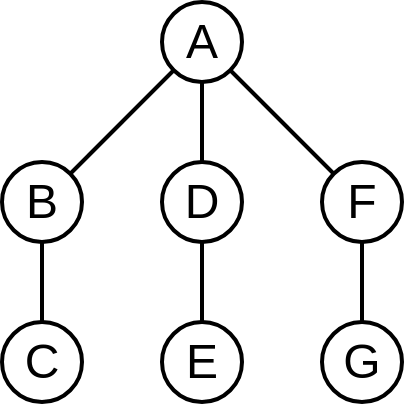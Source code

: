 <mxfile version="20.6.1" type="device"><diagram id="tiZLHhUu36Rx3rqqGRuS" name="ページ1"><mxGraphModel dx="716" dy="442" grid="1" gridSize="10" guides="1" tooltips="1" connect="1" arrows="1" fold="1" page="1" pageScale="1" pageWidth="1169" pageHeight="827" math="0" shadow="0"><root><mxCell id="0"/><mxCell id="1" parent="0"/><mxCell id="-aRMQwo9RHpSPP6S42vI-8" style="rounded=0;orthogonalLoop=1;jettySize=auto;html=1;endArrow=none;endFill=0;strokeWidth=2;" edge="1" parent="1" source="-aRMQwo9RHpSPP6S42vI-1" target="-aRMQwo9RHpSPP6S42vI-2"><mxGeometry relative="1" as="geometry"/></mxCell><mxCell id="-aRMQwo9RHpSPP6S42vI-1" value="&lt;font style=&quot;font-size: 24px;&quot;&gt;A&lt;/font&gt;" style="ellipse;whiteSpace=wrap;html=1;aspect=fixed;strokeWidth=2;" vertex="1" parent="1"><mxGeometry x="160" y="80" width="40" height="40" as="geometry"/></mxCell><mxCell id="-aRMQwo9RHpSPP6S42vI-9" style="edgeStyle=none;rounded=0;orthogonalLoop=1;jettySize=auto;html=1;strokeWidth=2;endArrow=none;endFill=0;fontSize=24;" edge="1" parent="1" source="-aRMQwo9RHpSPP6S42vI-2" target="-aRMQwo9RHpSPP6S42vI-3"><mxGeometry relative="1" as="geometry"/></mxCell><mxCell id="-aRMQwo9RHpSPP6S42vI-2" value="B" style="ellipse;whiteSpace=wrap;html=1;aspect=fixed;strokeWidth=2;fontSize=24;" vertex="1" parent="1"><mxGeometry x="80" y="160" width="40" height="40" as="geometry"/></mxCell><mxCell id="-aRMQwo9RHpSPP6S42vI-3" value="C" style="ellipse;whiteSpace=wrap;html=1;aspect=fixed;strokeWidth=2;fontSize=24;" vertex="1" parent="1"><mxGeometry x="80" y="240" width="40" height="40" as="geometry"/></mxCell><mxCell id="-aRMQwo9RHpSPP6S42vI-10" style="edgeStyle=none;rounded=0;orthogonalLoop=1;jettySize=auto;html=1;strokeWidth=2;endArrow=none;endFill=0;" edge="1" parent="1" source="-aRMQwo9RHpSPP6S42vI-4" target="-aRMQwo9RHpSPP6S42vI-1"><mxGeometry relative="1" as="geometry"/></mxCell><mxCell id="-aRMQwo9RHpSPP6S42vI-11" style="edgeStyle=none;rounded=0;orthogonalLoop=1;jettySize=auto;html=1;strokeWidth=2;endArrow=none;endFill=0;fontSize=24;" edge="1" parent="1" source="-aRMQwo9RHpSPP6S42vI-4" target="-aRMQwo9RHpSPP6S42vI-5"><mxGeometry relative="1" as="geometry"/></mxCell><mxCell id="-aRMQwo9RHpSPP6S42vI-4" value="D" style="ellipse;whiteSpace=wrap;html=1;aspect=fixed;strokeWidth=2;fontSize=24;" vertex="1" parent="1"><mxGeometry x="160" y="160" width="40" height="40" as="geometry"/></mxCell><mxCell id="-aRMQwo9RHpSPP6S42vI-5" value="E" style="ellipse;whiteSpace=wrap;html=1;aspect=fixed;strokeWidth=2;fontSize=24;" vertex="1" parent="1"><mxGeometry x="160" y="240" width="40" height="40" as="geometry"/></mxCell><mxCell id="-aRMQwo9RHpSPP6S42vI-12" style="edgeStyle=none;rounded=0;orthogonalLoop=1;jettySize=auto;html=1;strokeWidth=2;endArrow=none;endFill=0;" edge="1" parent="1" source="-aRMQwo9RHpSPP6S42vI-6" target="-aRMQwo9RHpSPP6S42vI-1"><mxGeometry relative="1" as="geometry"/></mxCell><mxCell id="-aRMQwo9RHpSPP6S42vI-13" style="edgeStyle=none;rounded=0;orthogonalLoop=1;jettySize=auto;html=1;strokeWidth=2;endArrow=none;endFill=0;fontSize=24;" edge="1" parent="1" source="-aRMQwo9RHpSPP6S42vI-6" target="-aRMQwo9RHpSPP6S42vI-7"><mxGeometry relative="1" as="geometry"/></mxCell><mxCell id="-aRMQwo9RHpSPP6S42vI-6" value="F" style="ellipse;whiteSpace=wrap;html=1;aspect=fixed;strokeWidth=2;fontSize=24;" vertex="1" parent="1"><mxGeometry x="240" y="160" width="40" height="40" as="geometry"/></mxCell><mxCell id="-aRMQwo9RHpSPP6S42vI-7" value="G" style="ellipse;whiteSpace=wrap;html=1;aspect=fixed;strokeWidth=2;fontSize=24;" vertex="1" parent="1"><mxGeometry x="240" y="240" width="40" height="40" as="geometry"/></mxCell></root></mxGraphModel></diagram></mxfile>